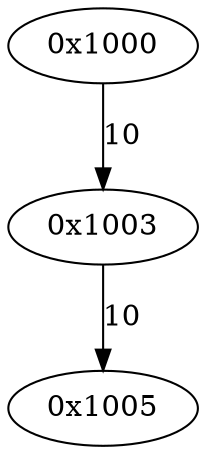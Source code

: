 digraph{
 1 [label="0x1000"]
 2 [label="0x1003"]
 3 [label="0x1005"]
 1 -> 2 [label="10"];
 2 -> 3 [label="10"];
}
